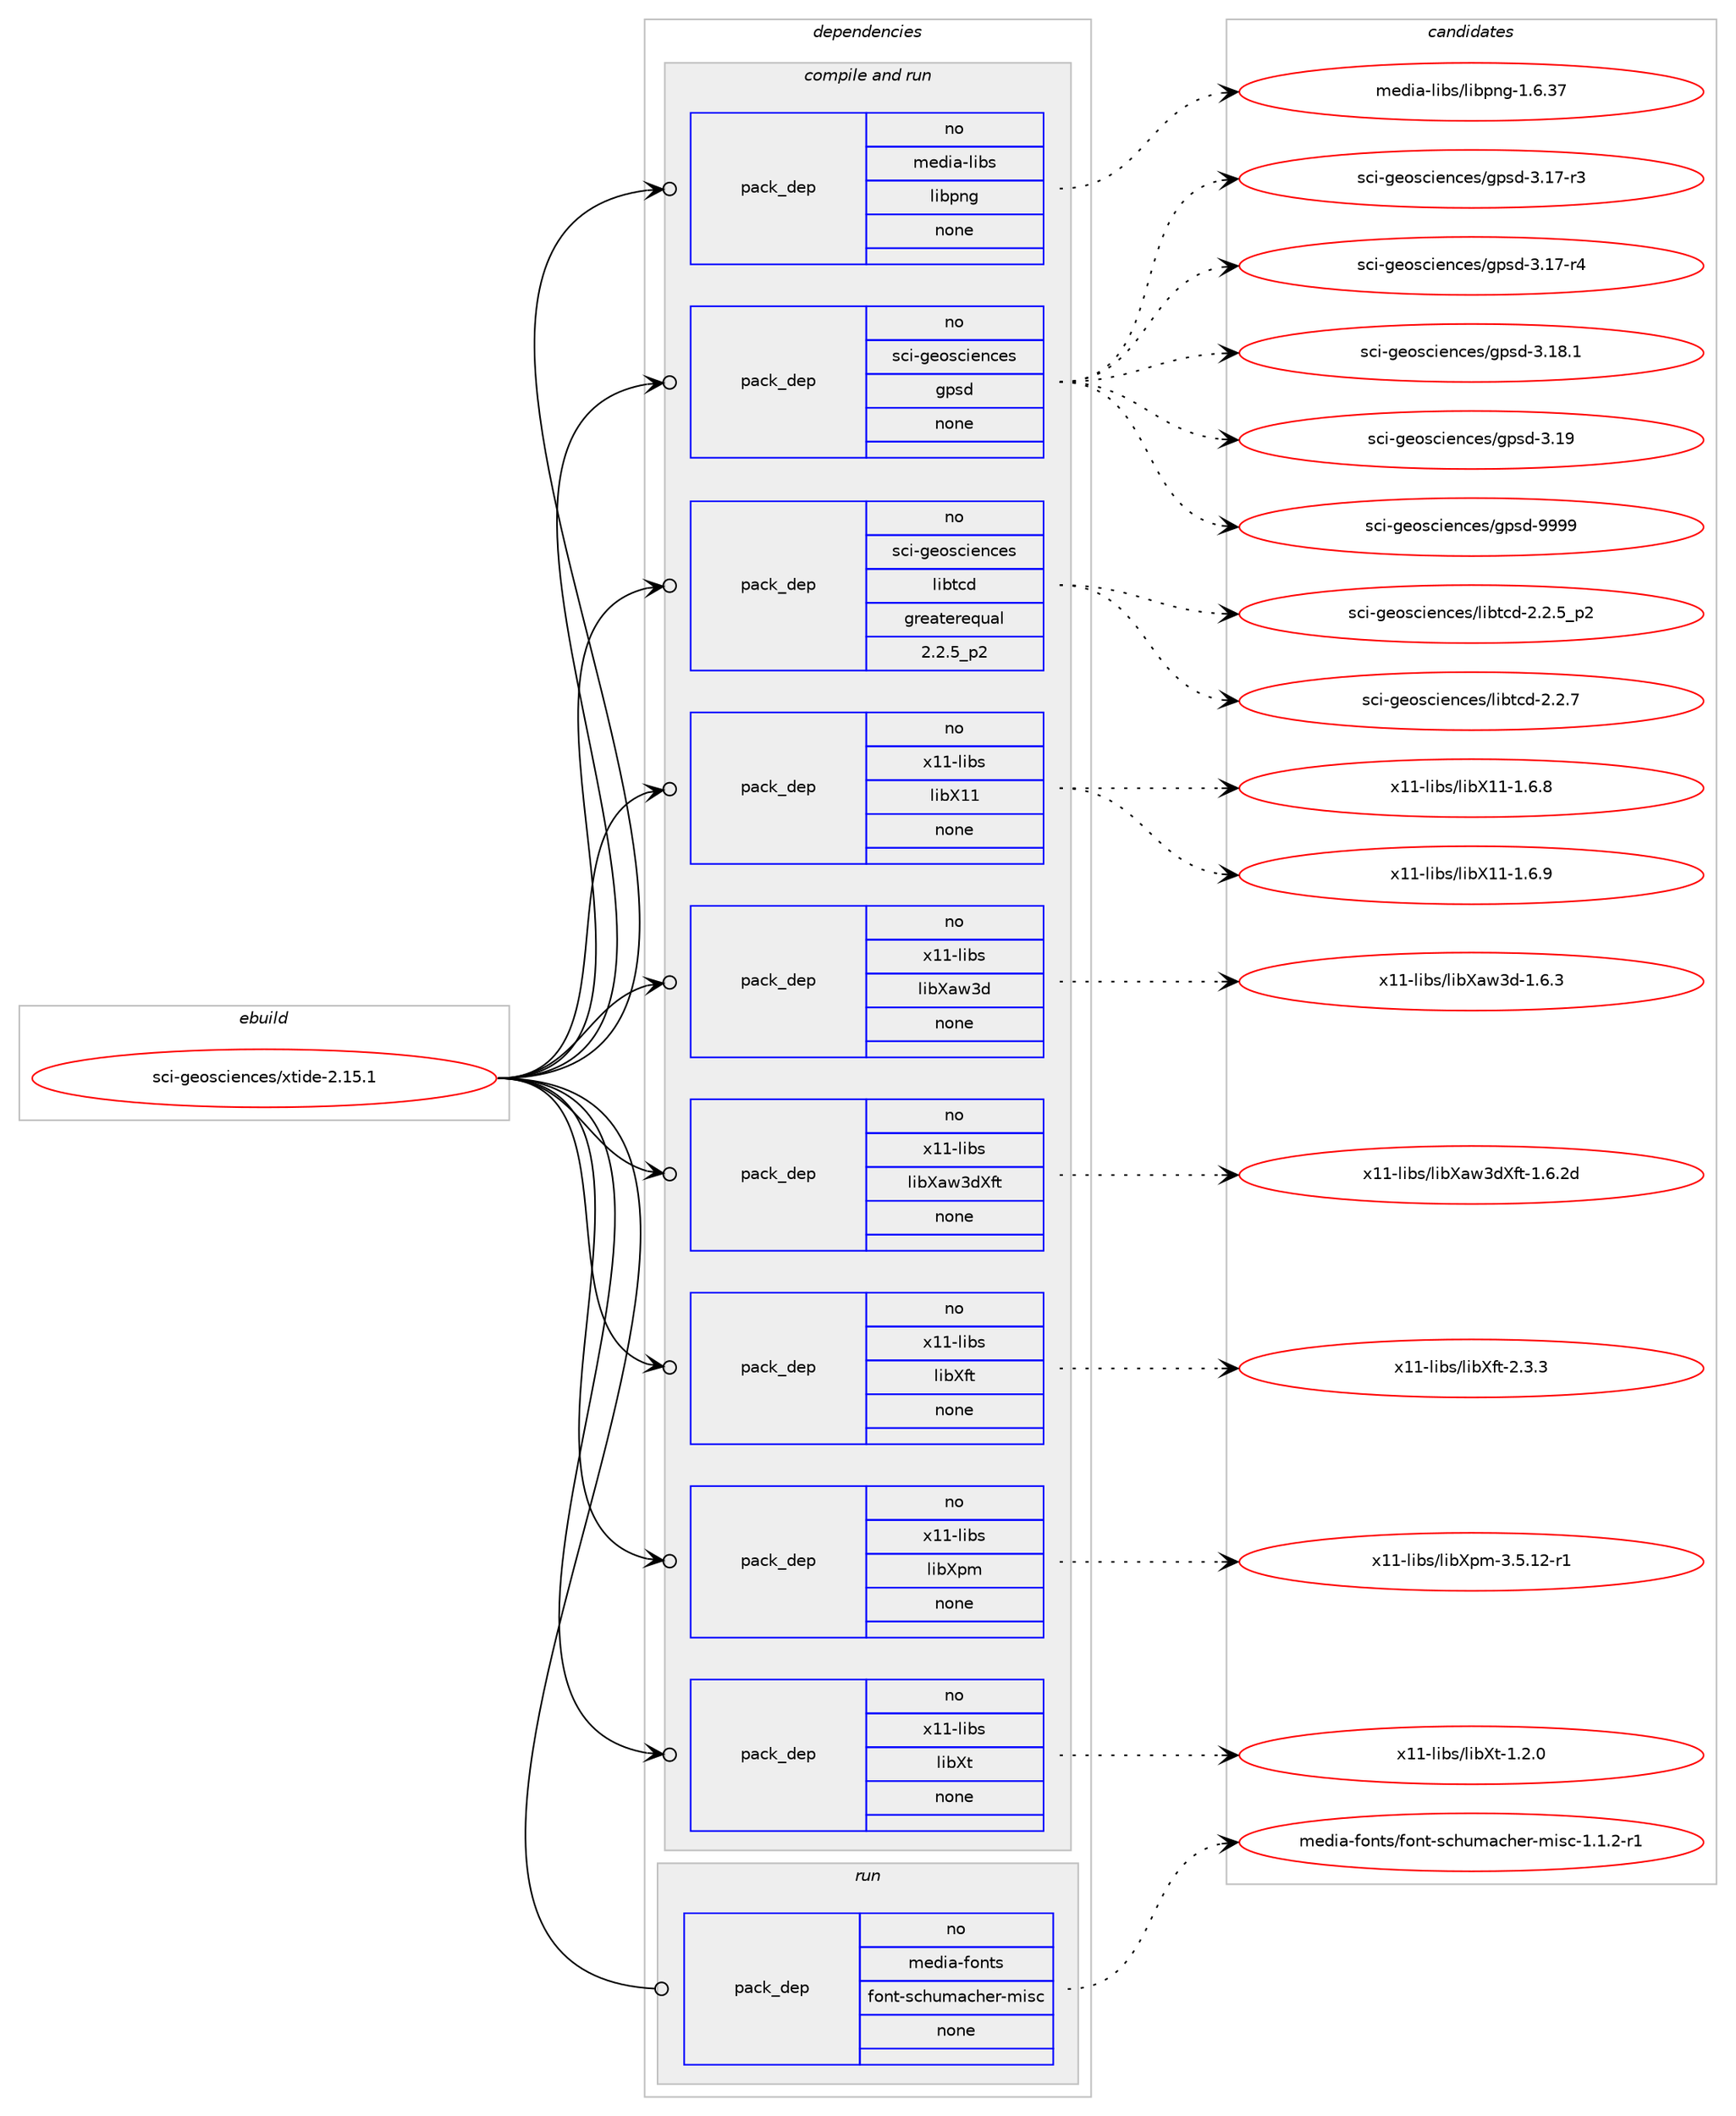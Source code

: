 digraph prolog {

# *************
# Graph options
# *************

newrank=true;
concentrate=true;
compound=true;
graph [rankdir=LR,fontname=Helvetica,fontsize=10,ranksep=1.5];#, ranksep=2.5, nodesep=0.2];
edge  [arrowhead=vee];
node  [fontname=Helvetica,fontsize=10];

# **********
# The ebuild
# **********

subgraph cluster_leftcol {
color=gray;
rank=same;
label=<<i>ebuild</i>>;
id [label="sci-geosciences/xtide-2.15.1", color=red, width=4, href="../sci-geosciences/xtide-2.15.1.svg"];
}

# ****************
# The dependencies
# ****************

subgraph cluster_midcol {
color=gray;
label=<<i>dependencies</i>>;
subgraph cluster_compile {
fillcolor="#eeeeee";
style=filled;
label=<<i>compile</i>>;
}
subgraph cluster_compileandrun {
fillcolor="#eeeeee";
style=filled;
label=<<i>compile and run</i>>;
subgraph pack632672 {
dependency855331 [label=<<TABLE BORDER="0" CELLBORDER="1" CELLSPACING="0" CELLPADDING="4" WIDTH="220"><TR><TD ROWSPAN="6" CELLPADDING="30">pack_dep</TD></TR><TR><TD WIDTH="110">no</TD></TR><TR><TD>media-libs</TD></TR><TR><TD>libpng</TD></TR><TR><TD>none</TD></TR><TR><TD></TD></TR></TABLE>>, shape=none, color=blue];
}
id:e -> dependency855331:w [weight=20,style="solid",arrowhead="odotvee"];
subgraph pack632673 {
dependency855332 [label=<<TABLE BORDER="0" CELLBORDER="1" CELLSPACING="0" CELLPADDING="4" WIDTH="220"><TR><TD ROWSPAN="6" CELLPADDING="30">pack_dep</TD></TR><TR><TD WIDTH="110">no</TD></TR><TR><TD>sci-geosciences</TD></TR><TR><TD>gpsd</TD></TR><TR><TD>none</TD></TR><TR><TD></TD></TR></TABLE>>, shape=none, color=blue];
}
id:e -> dependency855332:w [weight=20,style="solid",arrowhead="odotvee"];
subgraph pack632674 {
dependency855333 [label=<<TABLE BORDER="0" CELLBORDER="1" CELLSPACING="0" CELLPADDING="4" WIDTH="220"><TR><TD ROWSPAN="6" CELLPADDING="30">pack_dep</TD></TR><TR><TD WIDTH="110">no</TD></TR><TR><TD>sci-geosciences</TD></TR><TR><TD>libtcd</TD></TR><TR><TD>greaterequal</TD></TR><TR><TD>2.2.5_p2</TD></TR></TABLE>>, shape=none, color=blue];
}
id:e -> dependency855333:w [weight=20,style="solid",arrowhead="odotvee"];
subgraph pack632675 {
dependency855334 [label=<<TABLE BORDER="0" CELLBORDER="1" CELLSPACING="0" CELLPADDING="4" WIDTH="220"><TR><TD ROWSPAN="6" CELLPADDING="30">pack_dep</TD></TR><TR><TD WIDTH="110">no</TD></TR><TR><TD>x11-libs</TD></TR><TR><TD>libX11</TD></TR><TR><TD>none</TD></TR><TR><TD></TD></TR></TABLE>>, shape=none, color=blue];
}
id:e -> dependency855334:w [weight=20,style="solid",arrowhead="odotvee"];
subgraph pack632676 {
dependency855335 [label=<<TABLE BORDER="0" CELLBORDER="1" CELLSPACING="0" CELLPADDING="4" WIDTH="220"><TR><TD ROWSPAN="6" CELLPADDING="30">pack_dep</TD></TR><TR><TD WIDTH="110">no</TD></TR><TR><TD>x11-libs</TD></TR><TR><TD>libXaw3d</TD></TR><TR><TD>none</TD></TR><TR><TD></TD></TR></TABLE>>, shape=none, color=blue];
}
id:e -> dependency855335:w [weight=20,style="solid",arrowhead="odotvee"];
subgraph pack632677 {
dependency855336 [label=<<TABLE BORDER="0" CELLBORDER="1" CELLSPACING="0" CELLPADDING="4" WIDTH="220"><TR><TD ROWSPAN="6" CELLPADDING="30">pack_dep</TD></TR><TR><TD WIDTH="110">no</TD></TR><TR><TD>x11-libs</TD></TR><TR><TD>libXaw3dXft</TD></TR><TR><TD>none</TD></TR><TR><TD></TD></TR></TABLE>>, shape=none, color=blue];
}
id:e -> dependency855336:w [weight=20,style="solid",arrowhead="odotvee"];
subgraph pack632678 {
dependency855337 [label=<<TABLE BORDER="0" CELLBORDER="1" CELLSPACING="0" CELLPADDING="4" WIDTH="220"><TR><TD ROWSPAN="6" CELLPADDING="30">pack_dep</TD></TR><TR><TD WIDTH="110">no</TD></TR><TR><TD>x11-libs</TD></TR><TR><TD>libXft</TD></TR><TR><TD>none</TD></TR><TR><TD></TD></TR></TABLE>>, shape=none, color=blue];
}
id:e -> dependency855337:w [weight=20,style="solid",arrowhead="odotvee"];
subgraph pack632679 {
dependency855338 [label=<<TABLE BORDER="0" CELLBORDER="1" CELLSPACING="0" CELLPADDING="4" WIDTH="220"><TR><TD ROWSPAN="6" CELLPADDING="30">pack_dep</TD></TR><TR><TD WIDTH="110">no</TD></TR><TR><TD>x11-libs</TD></TR><TR><TD>libXpm</TD></TR><TR><TD>none</TD></TR><TR><TD></TD></TR></TABLE>>, shape=none, color=blue];
}
id:e -> dependency855338:w [weight=20,style="solid",arrowhead="odotvee"];
subgraph pack632680 {
dependency855339 [label=<<TABLE BORDER="0" CELLBORDER="1" CELLSPACING="0" CELLPADDING="4" WIDTH="220"><TR><TD ROWSPAN="6" CELLPADDING="30">pack_dep</TD></TR><TR><TD WIDTH="110">no</TD></TR><TR><TD>x11-libs</TD></TR><TR><TD>libXt</TD></TR><TR><TD>none</TD></TR><TR><TD></TD></TR></TABLE>>, shape=none, color=blue];
}
id:e -> dependency855339:w [weight=20,style="solid",arrowhead="odotvee"];
}
subgraph cluster_run {
fillcolor="#eeeeee";
style=filled;
label=<<i>run</i>>;
subgraph pack632681 {
dependency855340 [label=<<TABLE BORDER="0" CELLBORDER="1" CELLSPACING="0" CELLPADDING="4" WIDTH="220"><TR><TD ROWSPAN="6" CELLPADDING="30">pack_dep</TD></TR><TR><TD WIDTH="110">no</TD></TR><TR><TD>media-fonts</TD></TR><TR><TD>font-schumacher-misc</TD></TR><TR><TD>none</TD></TR><TR><TD></TD></TR></TABLE>>, shape=none, color=blue];
}
id:e -> dependency855340:w [weight=20,style="solid",arrowhead="odot"];
}
}

# **************
# The candidates
# **************

subgraph cluster_choices {
rank=same;
color=gray;
label=<<i>candidates</i>>;

subgraph choice632672 {
color=black;
nodesep=1;
choice109101100105974510810598115471081059811211010345494654465155 [label="media-libs/libpng-1.6.37", color=red, width=4,href="../media-libs/libpng-1.6.37.svg"];
dependency855331:e -> choice109101100105974510810598115471081059811211010345494654465155:w [style=dotted,weight="100"];
}
subgraph choice632673 {
color=black;
nodesep=1;
choice115991054510310111111599105101110991011154710311211510045514649554511451 [label="sci-geosciences/gpsd-3.17-r3", color=red, width=4,href="../sci-geosciences/gpsd-3.17-r3.svg"];
choice115991054510310111111599105101110991011154710311211510045514649554511452 [label="sci-geosciences/gpsd-3.17-r4", color=red, width=4,href="../sci-geosciences/gpsd-3.17-r4.svg"];
choice115991054510310111111599105101110991011154710311211510045514649564649 [label="sci-geosciences/gpsd-3.18.1", color=red, width=4,href="../sci-geosciences/gpsd-3.18.1.svg"];
choice11599105451031011111159910510111099101115471031121151004551464957 [label="sci-geosciences/gpsd-3.19", color=red, width=4,href="../sci-geosciences/gpsd-3.19.svg"];
choice11599105451031011111159910510111099101115471031121151004557575757 [label="sci-geosciences/gpsd-9999", color=red, width=4,href="../sci-geosciences/gpsd-9999.svg"];
dependency855332:e -> choice115991054510310111111599105101110991011154710311211510045514649554511451:w [style=dotted,weight="100"];
dependency855332:e -> choice115991054510310111111599105101110991011154710311211510045514649554511452:w [style=dotted,weight="100"];
dependency855332:e -> choice115991054510310111111599105101110991011154710311211510045514649564649:w [style=dotted,weight="100"];
dependency855332:e -> choice11599105451031011111159910510111099101115471031121151004551464957:w [style=dotted,weight="100"];
dependency855332:e -> choice11599105451031011111159910510111099101115471031121151004557575757:w [style=dotted,weight="100"];
}
subgraph choice632674 {
color=black;
nodesep=1;
choice115991054510310111111599105101110991011154710810598116991004550465046539511250 [label="sci-geosciences/libtcd-2.2.5_p2", color=red, width=4,href="../sci-geosciences/libtcd-2.2.5_p2.svg"];
choice11599105451031011111159910510111099101115471081059811699100455046504655 [label="sci-geosciences/libtcd-2.2.7", color=red, width=4,href="../sci-geosciences/libtcd-2.2.7.svg"];
dependency855333:e -> choice115991054510310111111599105101110991011154710810598116991004550465046539511250:w [style=dotted,weight="100"];
dependency855333:e -> choice11599105451031011111159910510111099101115471081059811699100455046504655:w [style=dotted,weight="100"];
}
subgraph choice632675 {
color=black;
nodesep=1;
choice120494945108105981154710810598884949454946544656 [label="x11-libs/libX11-1.6.8", color=red, width=4,href="../x11-libs/libX11-1.6.8.svg"];
choice120494945108105981154710810598884949454946544657 [label="x11-libs/libX11-1.6.9", color=red, width=4,href="../x11-libs/libX11-1.6.9.svg"];
dependency855334:e -> choice120494945108105981154710810598884949454946544656:w [style=dotted,weight="100"];
dependency855334:e -> choice120494945108105981154710810598884949454946544657:w [style=dotted,weight="100"];
}
subgraph choice632676 {
color=black;
nodesep=1;
choice120494945108105981154710810598889711951100454946544651 [label="x11-libs/libXaw3d-1.6.3", color=red, width=4,href="../x11-libs/libXaw3d-1.6.3.svg"];
dependency855335:e -> choice120494945108105981154710810598889711951100454946544651:w [style=dotted,weight="100"];
}
subgraph choice632677 {
color=black;
nodesep=1;
choice12049494510810598115471081059888971195110088102116454946544650100 [label="x11-libs/libXaw3dXft-1.6.2d", color=red, width=4,href="../x11-libs/libXaw3dXft-1.6.2d.svg"];
dependency855336:e -> choice12049494510810598115471081059888971195110088102116454946544650100:w [style=dotted,weight="100"];
}
subgraph choice632678 {
color=black;
nodesep=1;
choice12049494510810598115471081059888102116455046514651 [label="x11-libs/libXft-2.3.3", color=red, width=4,href="../x11-libs/libXft-2.3.3.svg"];
dependency855337:e -> choice12049494510810598115471081059888102116455046514651:w [style=dotted,weight="100"];
}
subgraph choice632679 {
color=black;
nodesep=1;
choice12049494510810598115471081059888112109455146534649504511449 [label="x11-libs/libXpm-3.5.12-r1", color=red, width=4,href="../x11-libs/libXpm-3.5.12-r1.svg"];
dependency855338:e -> choice12049494510810598115471081059888112109455146534649504511449:w [style=dotted,weight="100"];
}
subgraph choice632680 {
color=black;
nodesep=1;
choice12049494510810598115471081059888116454946504648 [label="x11-libs/libXt-1.2.0", color=red, width=4,href="../x11-libs/libXt-1.2.0.svg"];
dependency855339:e -> choice12049494510810598115471081059888116454946504648:w [style=dotted,weight="100"];
}
subgraph choice632681 {
color=black;
nodesep=1;
choice1091011001059745102111110116115471021111101164511599104117109979910410111445109105115994549464946504511449 [label="media-fonts/font-schumacher-misc-1.1.2-r1", color=red, width=4,href="../media-fonts/font-schumacher-misc-1.1.2-r1.svg"];
dependency855340:e -> choice1091011001059745102111110116115471021111101164511599104117109979910410111445109105115994549464946504511449:w [style=dotted,weight="100"];
}
}

}
